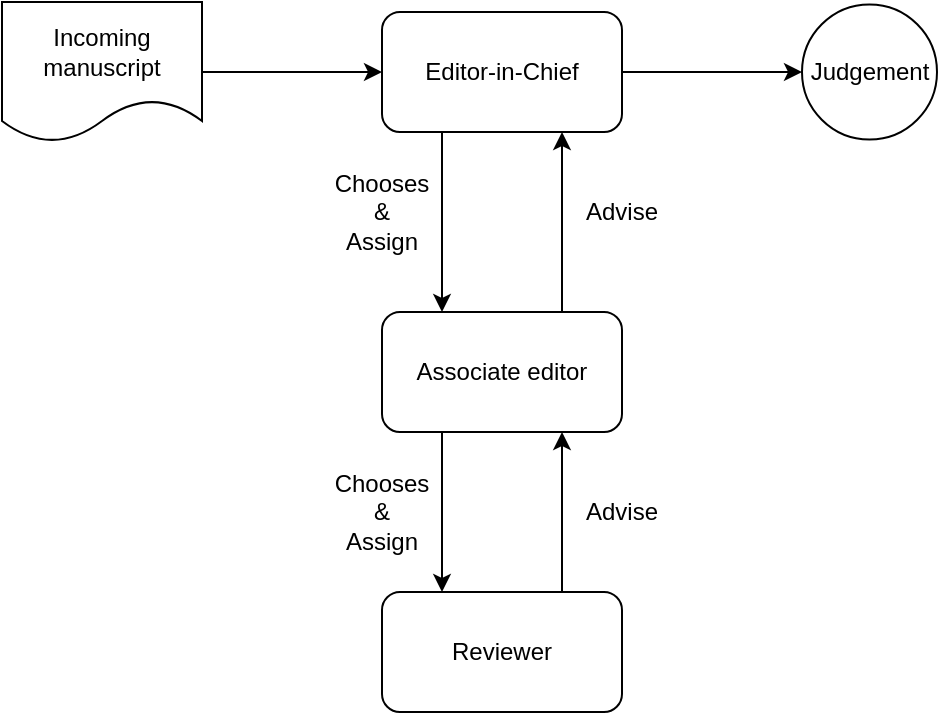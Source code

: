 <mxfile>
    <diagram id="doL4y6tmCWOhoqFEoxHP" name="Page-1">
        <mxGraphModel dx="1574" dy="534" grid="1" gridSize="10" guides="1" tooltips="1" connect="1" arrows="1" fold="1" page="1" pageScale="1" pageWidth="850" pageHeight="1100" math="0" shadow="0">
            <root>
                <mxCell id="0"/>
                <mxCell id="1" parent="0"/>
                <mxCell id="25" value="Editor-in-Chief" style="rounded=1;whiteSpace=wrap;html=1;" vertex="1" parent="1">
                    <mxGeometry x="250" y="160" width="120" height="60" as="geometry"/>
                </mxCell>
                <mxCell id="26" value="Associate editor" style="rounded=1;whiteSpace=wrap;html=1;" vertex="1" parent="1">
                    <mxGeometry x="250" y="310" width="120" height="60" as="geometry"/>
                </mxCell>
                <mxCell id="27" value="Reviewer" style="rounded=1;whiteSpace=wrap;html=1;" vertex="1" parent="1">
                    <mxGeometry x="250" y="450" width="120" height="60" as="geometry"/>
                </mxCell>
                <mxCell id="28" value="" style="endArrow=classic;html=1;exitX=0.25;exitY=1;exitDx=0;exitDy=0;" edge="1" parent="1" source="25">
                    <mxGeometry width="50" height="50" relative="1" as="geometry">
                        <mxPoint x="400" y="370" as="sourcePoint"/>
                        <mxPoint x="280" y="310" as="targetPoint"/>
                    </mxGeometry>
                </mxCell>
                <mxCell id="29" value="" style="endArrow=classic;html=1;exitX=0.25;exitY=1;exitDx=0;exitDy=0;entryX=0.25;entryY=0;entryDx=0;entryDy=0;" edge="1" parent="1" source="26" target="27">
                    <mxGeometry width="50" height="50" relative="1" as="geometry">
                        <mxPoint x="400" y="370" as="sourcePoint"/>
                        <mxPoint x="450" y="320" as="targetPoint"/>
                    </mxGeometry>
                </mxCell>
                <mxCell id="30" value="" style="endArrow=classic;html=1;exitX=0.75;exitY=0;exitDx=0;exitDy=0;entryX=0.75;entryY=1;entryDx=0;entryDy=0;" edge="1" parent="1" source="27" target="26">
                    <mxGeometry width="50" height="50" relative="1" as="geometry">
                        <mxPoint x="400" y="370" as="sourcePoint"/>
                        <mxPoint x="450" y="320" as="targetPoint"/>
                    </mxGeometry>
                </mxCell>
                <mxCell id="31" value="" style="endArrow=classic;html=1;entryX=0.75;entryY=1;entryDx=0;entryDy=0;exitX=0.75;exitY=0;exitDx=0;exitDy=0;" edge="1" parent="1" source="26" target="25">
                    <mxGeometry width="50" height="50" relative="1" as="geometry">
                        <mxPoint x="400" y="370" as="sourcePoint"/>
                        <mxPoint x="450" y="320" as="targetPoint"/>
                    </mxGeometry>
                </mxCell>
                <mxCell id="32" value="Chooses &amp;amp;&lt;br&gt;Assign" style="text;html=1;strokeColor=none;fillColor=none;align=center;verticalAlign=middle;whiteSpace=wrap;rounded=0;" vertex="1" parent="1">
                    <mxGeometry x="230" y="400" width="40" height="20" as="geometry"/>
                </mxCell>
                <mxCell id="33" value="Chooses &amp;amp;&lt;br&gt;Assign" style="text;html=1;strokeColor=none;fillColor=none;align=center;verticalAlign=middle;whiteSpace=wrap;rounded=0;" vertex="1" parent="1">
                    <mxGeometry x="230" y="250" width="40" height="20" as="geometry"/>
                </mxCell>
                <mxCell id="34" value="Advise" style="text;html=1;strokeColor=none;fillColor=none;align=center;verticalAlign=middle;whiteSpace=wrap;rounded=0;" vertex="1" parent="1">
                    <mxGeometry x="350" y="250" width="40" height="20" as="geometry"/>
                </mxCell>
                <mxCell id="35" value="Advise" style="text;html=1;strokeColor=none;fillColor=none;align=center;verticalAlign=middle;whiteSpace=wrap;rounded=0;" vertex="1" parent="1">
                    <mxGeometry x="350" y="400" width="40" height="20" as="geometry"/>
                </mxCell>
                <mxCell id="36" value="" style="endArrow=classic;html=1;exitX=1;exitY=0.5;exitDx=0;exitDy=0;entryX=0;entryY=0.5;entryDx=0;entryDy=0;" edge="1" parent="1" source="37" target="25">
                    <mxGeometry width="50" height="50" relative="1" as="geometry">
                        <mxPoint x="400" y="370" as="sourcePoint"/>
                        <mxPoint x="450" y="320" as="targetPoint"/>
                    </mxGeometry>
                </mxCell>
                <mxCell id="37" value="Incoming manuscript" style="shape=document;whiteSpace=wrap;html=1;boundedLbl=1;" vertex="1" parent="1">
                    <mxGeometry x="60" y="155" width="100" height="70" as="geometry"/>
                </mxCell>
                <mxCell id="39" value="Judgement" style="ellipse;whiteSpace=wrap;html=1;aspect=fixed;" vertex="1" parent="1">
                    <mxGeometry x="460" y="156.25" width="67.5" height="67.5" as="geometry"/>
                </mxCell>
                <mxCell id="40" value="" style="endArrow=classic;html=1;exitX=1;exitY=0.5;exitDx=0;exitDy=0;entryX=0;entryY=0.5;entryDx=0;entryDy=0;" edge="1" parent="1" source="25" target="39">
                    <mxGeometry width="50" height="50" relative="1" as="geometry">
                        <mxPoint x="400" y="370" as="sourcePoint"/>
                        <mxPoint x="450" y="320" as="targetPoint"/>
                    </mxGeometry>
                </mxCell>
            </root>
        </mxGraphModel>
    </diagram>
</mxfile>